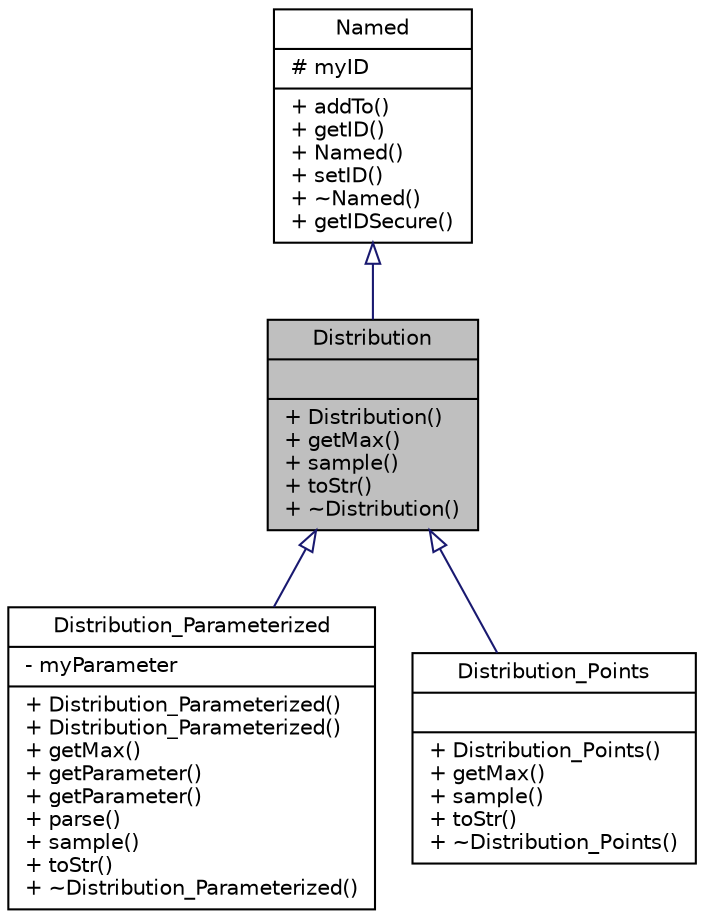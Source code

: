 digraph "Distribution"
{
  edge [fontname="Helvetica",fontsize="10",labelfontname="Helvetica",labelfontsize="10"];
  node [fontname="Helvetica",fontsize="10",shape=record];
  Node0 [label="{Distribution\n||+ Distribution()\l+ getMax()\l+ sample()\l+ toStr()\l+ ~Distribution()\l}",height=0.2,width=0.4,color="black", fillcolor="grey75", style="filled", fontcolor="black"];
  Node1 -> Node0 [dir="back",color="midnightblue",fontsize="10",style="solid",arrowtail="onormal",fontname="Helvetica"];
  Node1 [label="{Named\n|# myID\l|+ addTo()\l+ getID()\l+ Named()\l+ setID()\l+ ~Named()\l+ getIDSecure()\l}",height=0.2,width=0.4,color="black", fillcolor="white", style="filled",URL="$d5/dbf/class_named.html",tooltip="Base class for objects which have an id. "];
  Node0 -> Node2 [dir="back",color="midnightblue",fontsize="10",style="solid",arrowtail="onormal",fontname="Helvetica"];
  Node2 [label="{Distribution_Parameterized\n|- myParameter\l|+ Distribution_Parameterized()\l+ Distribution_Parameterized()\l+ getMax()\l+ getParameter()\l+ getParameter()\l+ parse()\l+ sample()\l+ toStr()\l+ ~Distribution_Parameterized()\l}",height=0.2,width=0.4,color="black", fillcolor="white", style="filled",URL="$dc/d0d/class_distribution___parameterized.html"];
  Node0 -> Node3 [dir="back",color="midnightblue",fontsize="10",style="solid",arrowtail="onormal",fontname="Helvetica"];
  Node3 [label="{Distribution_Points\n||+ Distribution_Points()\l+ getMax()\l+ sample()\l+ toStr()\l+ ~Distribution_Points()\l}",height=0.2,width=0.4,color="black", fillcolor="white", style="filled",URL="$d6/d23/class_distribution___points.html"];
}
